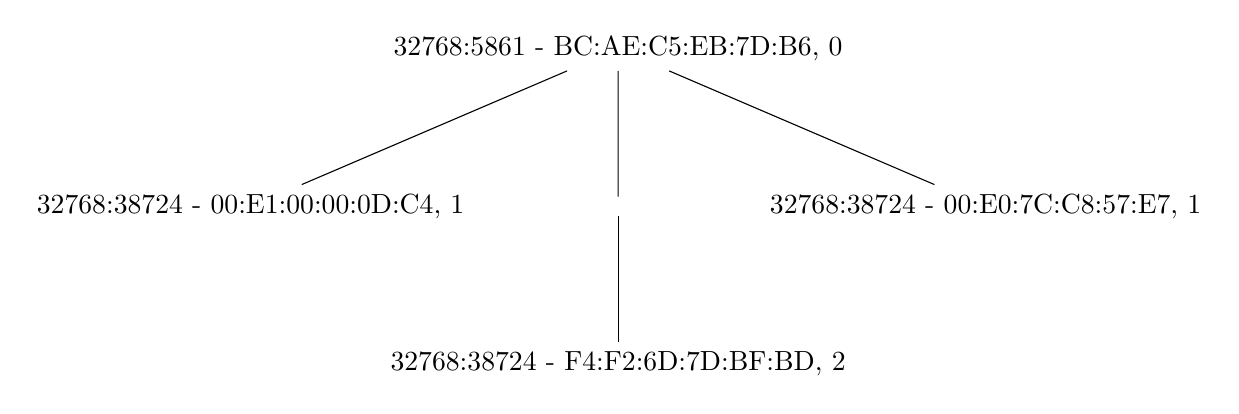 \begin{tikzpicture}[]
\node (0) at (7.0,20) {32768:5861 - BC:AE:C5:EB:7D:B6, 0};
\node (1) at (2.333,18) {32768:38724 - 00:E1:00:00:0D:C4, 1};
\node (2) at (7.0,18) {};
\node (3) at (7.0,16) {32768:38724 - F4:F2:6D:7D:BF:BD, 2};
\draw (2) -- (3);
\node (4) at (11.667,18) {32768:38724 - 00:E0:7C:C8:57:E7, 1};
\draw 
(0) -- (1)
(0) -- (2)
(0) -- (4);
\end{tikzpicture}